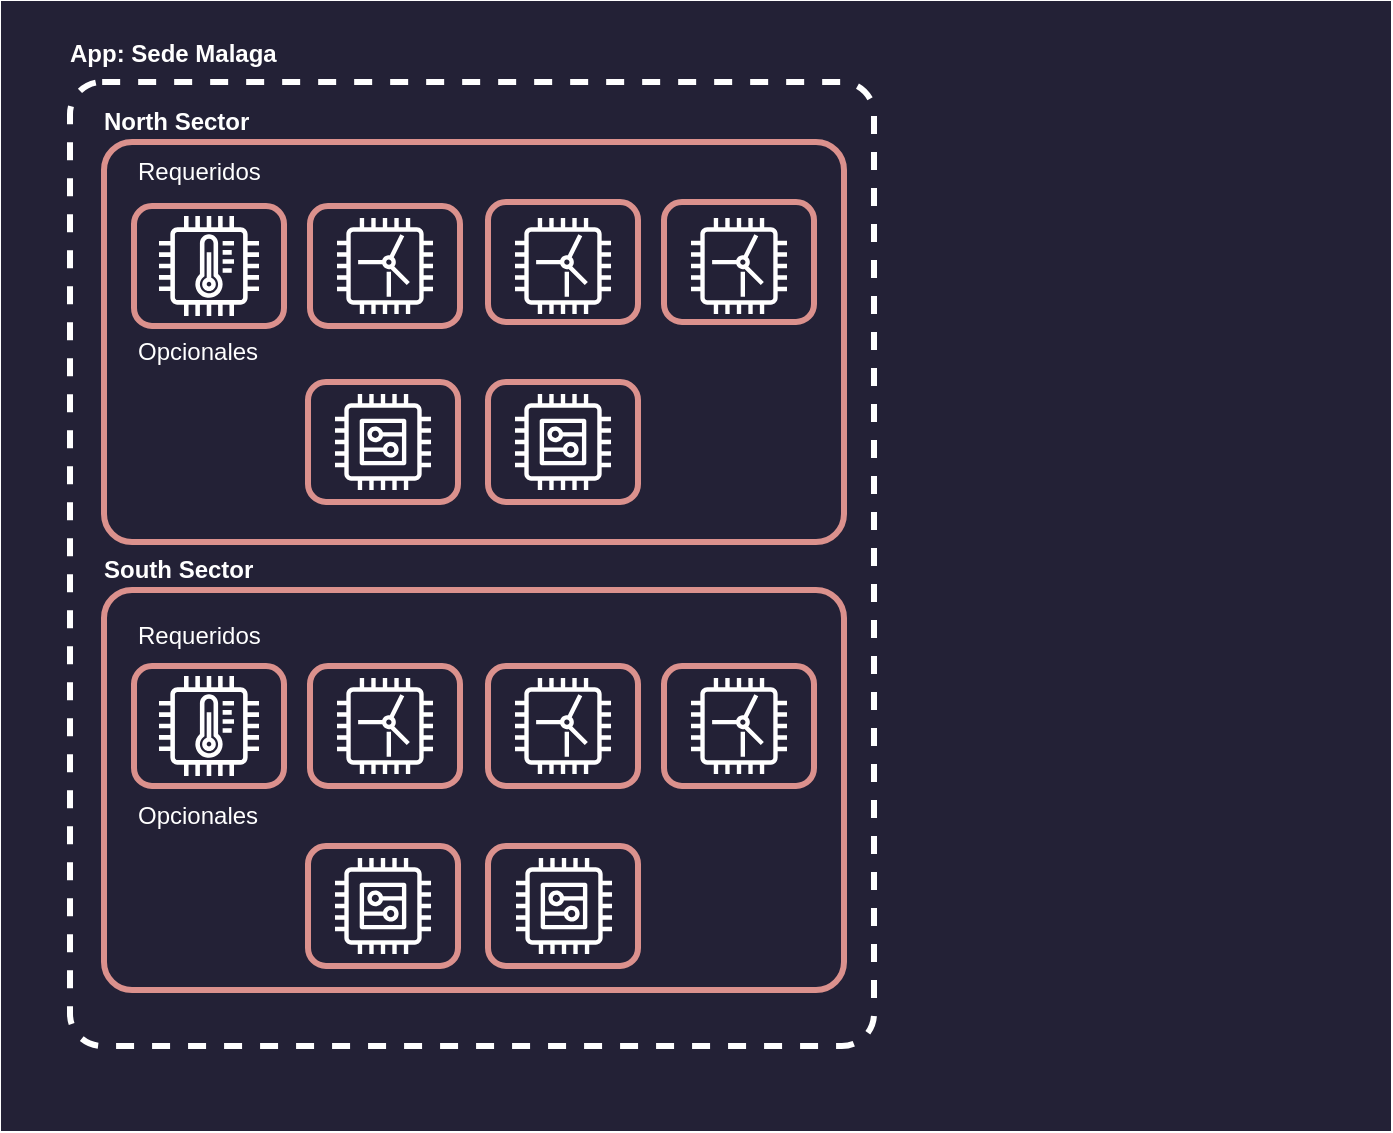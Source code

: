 <mxfile version="22.1.16" type="device">
  <diagram name="Page-1" id="UgkzKDdlbD2YLOSZ790F">
    <mxGraphModel dx="584" dy="836" grid="1" gridSize="10" guides="1" tooltips="1" connect="1" arrows="1" fold="1" page="1" pageScale="1" pageWidth="850" pageHeight="1100" math="0" shadow="0">
      <root>
        <mxCell id="0" />
        <mxCell id="1" parent="0" />
        <mxCell id="WaaS-qGKVErQEOPKYESH-2" value="" style="group;fillColor=#232136;strokeColor=#232136;strokeWidth=25;container=0;" parent="1" vertex="1" connectable="0">
          <mxGeometry x="950" y="440" width="670" height="540" as="geometry" />
        </mxCell>
        <mxCell id="9AoiroFoVsxQzHGqrJnJ-1" value="" style="group" vertex="1" connectable="0" parent="1">
          <mxGeometry x="970" y="440" width="404" height="510" as="geometry" />
        </mxCell>
        <mxCell id="WaaS-qGKVErQEOPKYESH-108" value="" style="rounded=1;whiteSpace=wrap;html=1;labelBackgroundColor=none;strokeColor=#FFFFFF;strokeWidth=3;align=left;verticalAlign=top;fontFamily=Helvetica;fontSize=12;fontColor=#FFFFFF;fillColor=none;arcSize=4;dashed=1;" parent="9AoiroFoVsxQzHGqrJnJ-1" vertex="1">
          <mxGeometry x="2" y="28" width="402" height="482" as="geometry" />
        </mxCell>
        <mxCell id="WaaS-qGKVErQEOPKYESH-103" value="" style="group" parent="9AoiroFoVsxQzHGqrJnJ-1" vertex="1" connectable="0">
          <mxGeometry x="19" y="58" width="370" height="200" as="geometry" />
        </mxCell>
        <mxCell id="WaaS-qGKVErQEOPKYESH-18" value="" style="rounded=1;whiteSpace=wrap;html=1;labelBackgroundColor=none;strokeColor=#DB918D;strokeWidth=3;align=left;verticalAlign=top;fontFamily=Helvetica;fontSize=12;fontColor=#FFFFFF;fillColor=none;arcSize=7;container=0;" parent="WaaS-qGKVErQEOPKYESH-103" vertex="1">
          <mxGeometry width="370" height="200" as="geometry" />
        </mxCell>
        <mxCell id="WaaS-qGKVErQEOPKYESH-21" value="" style="rounded=1;whiteSpace=wrap;html=1;labelBackgroundColor=none;strokeColor=#DB918D;strokeWidth=3;align=left;verticalAlign=top;fontFamily=Helvetica;fontSize=12;fontColor=#FFFFFF;fillColor=none;container=0;" parent="WaaS-qGKVErQEOPKYESH-103" vertex="1">
          <mxGeometry x="192" y="120" width="75" height="60" as="geometry" />
        </mxCell>
        <mxCell id="WaaS-qGKVErQEOPKYESH-22" value="" style="rounded=1;whiteSpace=wrap;html=1;labelBackgroundColor=none;strokeColor=#DB918D;strokeWidth=3;align=left;verticalAlign=top;fontFamily=Helvetica;fontSize=12;fontColor=#FFFFFF;fillColor=none;container=0;" parent="WaaS-qGKVErQEOPKYESH-103" vertex="1">
          <mxGeometry x="102" y="120" width="75" height="60" as="geometry" />
        </mxCell>
        <mxCell id="WaaS-qGKVErQEOPKYESH-27" value="" style="rounded=1;whiteSpace=wrap;html=1;labelBackgroundColor=none;strokeColor=#DB918D;strokeWidth=3;align=left;verticalAlign=top;fontFamily=Helvetica;fontSize=12;fontColor=#FFFFFF;fillColor=none;container=0;" parent="WaaS-qGKVErQEOPKYESH-103" vertex="1">
          <mxGeometry x="103" y="32" width="75" height="60" as="geometry" />
        </mxCell>
        <mxCell id="WaaS-qGKVErQEOPKYESH-28" value="" style="rounded=1;whiteSpace=wrap;html=1;labelBackgroundColor=none;strokeColor=#DB918D;strokeWidth=3;align=left;verticalAlign=top;fontFamily=Helvetica;fontSize=12;fontColor=#FFFFFF;fillColor=none;container=0;" parent="WaaS-qGKVErQEOPKYESH-103" vertex="1">
          <mxGeometry x="15" y="32" width="75" height="60" as="geometry" />
        </mxCell>
        <mxCell id="WaaS-qGKVErQEOPKYESH-29" value="" style="rounded=1;whiteSpace=wrap;html=1;labelBackgroundColor=none;strokeColor=#DB918D;strokeWidth=3;align=left;verticalAlign=top;fontFamily=Helvetica;fontSize=12;fontColor=#FFFFFF;fillColor=none;container=0;" parent="WaaS-qGKVErQEOPKYESH-103" vertex="1">
          <mxGeometry x="192" y="30" width="75" height="60" as="geometry" />
        </mxCell>
        <mxCell id="WaaS-qGKVErQEOPKYESH-30" value="" style="rounded=1;whiteSpace=wrap;html=1;labelBackgroundColor=none;strokeColor=#DB918D;strokeWidth=3;align=left;verticalAlign=top;fontFamily=Helvetica;fontSize=12;fontColor=#FFFFFF;fillColor=none;container=0;" parent="WaaS-qGKVErQEOPKYESH-103" vertex="1">
          <mxGeometry x="280" y="30" width="75" height="60" as="geometry" />
        </mxCell>
        <mxCell id="WaaS-qGKVErQEOPKYESH-31" value="Requeridos" style="text;html=1;strokeColor=none;fillColor=none;align=left;verticalAlign=middle;whiteSpace=wrap;rounded=0;fontSize=12;fontFamily=Helvetica;fontColor=#FFFFFF;container=0;" parent="WaaS-qGKVErQEOPKYESH-103" vertex="1">
          <mxGeometry x="15" width="75" height="30" as="geometry" />
        </mxCell>
        <mxCell id="WaaS-qGKVErQEOPKYESH-32" value="Opcionales" style="text;html=1;strokeColor=none;fillColor=none;align=left;verticalAlign=middle;whiteSpace=wrap;rounded=0;fontSize=12;fontFamily=Helvetica;fontColor=#FFFFFF;container=0;" parent="WaaS-qGKVErQEOPKYESH-103" vertex="1">
          <mxGeometry x="15" y="90" width="75" height="30" as="geometry" />
        </mxCell>
        <mxCell id="WaaS-qGKVErQEOPKYESH-81" value="" style="sketch=0;outlineConnect=0;dashed=0;verticalLabelPosition=bottom;verticalAlign=top;align=center;html=1;fontSize=12;fontStyle=0;aspect=fixed;pointerEvents=1;shape=mxgraph.aws4.iot_thing_temperature_sensor;rounded=1;labelBackgroundColor=none;strokeWidth=3;fontFamily=Helvetica;" parent="WaaS-qGKVErQEOPKYESH-103" vertex="1">
          <mxGeometry x="27.5" y="37" width="50" height="50" as="geometry" />
        </mxCell>
        <mxCell id="WaaS-qGKVErQEOPKYESH-86" value="" style="sketch=0;outlineConnect=0;fontColor=#232F3E;gradientColor=none;strokeColor=#FFFFFF;fillColor=none;dashed=0;verticalLabelPosition=bottom;verticalAlign=top;align=center;html=1;fontSize=12;fontStyle=0;aspect=fixed;shape=mxgraph.aws4.resourceIcon;resIcon=mxgraph.aws4.windfarm;rounded=1;labelBackgroundColor=none;strokeWidth=3;fontFamily=Helvetica;" parent="WaaS-qGKVErQEOPKYESH-103" vertex="1">
          <mxGeometry x="110.5" y="32" width="60" height="60" as="geometry" />
        </mxCell>
        <mxCell id="WaaS-qGKVErQEOPKYESH-87" value="" style="sketch=0;outlineConnect=0;fontColor=#232F3E;gradientColor=none;strokeColor=#FFFFFF;fillColor=none;dashed=0;verticalLabelPosition=bottom;verticalAlign=top;align=center;html=1;fontSize=12;fontStyle=0;aspect=fixed;shape=mxgraph.aws4.resourceIcon;resIcon=mxgraph.aws4.windfarm;rounded=1;labelBackgroundColor=none;strokeWidth=3;fontFamily=Helvetica;" parent="WaaS-qGKVErQEOPKYESH-103" vertex="1">
          <mxGeometry x="199.5" y="32" width="60" height="60" as="geometry" />
        </mxCell>
        <mxCell id="WaaS-qGKVErQEOPKYESH-88" value="" style="sketch=0;outlineConnect=0;fontColor=#232F3E;gradientColor=none;strokeColor=#FFFFFF;fillColor=none;dashed=0;verticalLabelPosition=bottom;verticalAlign=top;align=center;html=1;fontSize=12;fontStyle=0;aspect=fixed;shape=mxgraph.aws4.resourceIcon;resIcon=mxgraph.aws4.windfarm;rounded=1;labelBackgroundColor=none;strokeWidth=3;fontFamily=Helvetica;" parent="WaaS-qGKVErQEOPKYESH-103" vertex="1">
          <mxGeometry x="287.5" y="32" width="60" height="60" as="geometry" />
        </mxCell>
        <mxCell id="WaaS-qGKVErQEOPKYESH-95" value="" style="sketch=0;outlineConnect=0;fontColor=#232F3E;gradientColor=none;strokeColor=#FFFFFF;fillColor=none;dashed=0;verticalLabelPosition=bottom;verticalAlign=top;align=center;html=1;fontSize=12;fontStyle=0;aspect=fixed;shape=mxgraph.aws4.resourceIcon;resIcon=mxgraph.aws4.generic;rounded=1;labelBackgroundColor=none;strokeWidth=3;fontFamily=Helvetica;" parent="WaaS-qGKVErQEOPKYESH-103" vertex="1">
          <mxGeometry x="109.5" y="120" width="60" height="60" as="geometry" />
        </mxCell>
        <mxCell id="WaaS-qGKVErQEOPKYESH-96" value="" style="sketch=0;outlineConnect=0;fontColor=#232F3E;gradientColor=none;strokeColor=#FFFFFF;fillColor=none;dashed=0;verticalLabelPosition=bottom;verticalAlign=top;align=center;html=1;fontSize=12;fontStyle=0;aspect=fixed;shape=mxgraph.aws4.resourceIcon;resIcon=mxgraph.aws4.generic;rounded=1;labelBackgroundColor=none;strokeWidth=3;fontFamily=Helvetica;" parent="WaaS-qGKVErQEOPKYESH-103" vertex="1">
          <mxGeometry x="199.5" y="120" width="60" height="60" as="geometry" />
        </mxCell>
        <mxCell id="WaaS-qGKVErQEOPKYESH-104" value="" style="group" parent="9AoiroFoVsxQzHGqrJnJ-1" vertex="1" connectable="0">
          <mxGeometry x="19" y="282" width="370" height="200" as="geometry" />
        </mxCell>
        <mxCell id="WaaS-qGKVErQEOPKYESH-69" value="" style="rounded=1;whiteSpace=wrap;html=1;labelBackgroundColor=none;strokeColor=#DB918D;strokeWidth=3;align=left;verticalAlign=top;fontFamily=Helvetica;fontSize=12;fontColor=#FFFFFF;fillColor=none;arcSize=7;container=0;" parent="WaaS-qGKVErQEOPKYESH-104" vertex="1">
          <mxGeometry width="370" height="200" as="geometry" />
        </mxCell>
        <mxCell id="WaaS-qGKVErQEOPKYESH-71" value="" style="rounded=1;whiteSpace=wrap;html=1;labelBackgroundColor=none;strokeColor=#DB918D;strokeWidth=3;align=left;verticalAlign=top;fontFamily=Helvetica;fontSize=12;fontColor=#FFFFFF;fillColor=none;container=0;" parent="WaaS-qGKVErQEOPKYESH-104" vertex="1">
          <mxGeometry x="192" y="128" width="75" height="60" as="geometry" />
        </mxCell>
        <mxCell id="WaaS-qGKVErQEOPKYESH-72" value="" style="rounded=1;whiteSpace=wrap;html=1;labelBackgroundColor=none;strokeColor=#DB918D;strokeWidth=3;align=left;verticalAlign=top;fontFamily=Helvetica;fontSize=12;fontColor=#FFFFFF;fillColor=none;container=0;" parent="WaaS-qGKVErQEOPKYESH-104" vertex="1">
          <mxGeometry x="102" y="128" width="75" height="60" as="geometry" />
        </mxCell>
        <mxCell id="WaaS-qGKVErQEOPKYESH-74" value="" style="rounded=1;whiteSpace=wrap;html=1;labelBackgroundColor=none;strokeColor=#DB918D;strokeWidth=3;align=left;verticalAlign=top;fontFamily=Helvetica;fontSize=12;fontColor=#FFFFFF;fillColor=none;container=0;" parent="WaaS-qGKVErQEOPKYESH-104" vertex="1">
          <mxGeometry x="15" y="38" width="75" height="60" as="geometry" />
        </mxCell>
        <mxCell id="WaaS-qGKVErQEOPKYESH-75" value="" style="rounded=1;whiteSpace=wrap;html=1;labelBackgroundColor=none;strokeColor=#DB918D;strokeWidth=3;align=left;verticalAlign=top;fontFamily=Helvetica;fontSize=12;fontColor=#FFFFFF;fillColor=none;container=0;" parent="WaaS-qGKVErQEOPKYESH-104" vertex="1">
          <mxGeometry x="103" y="38" width="75" height="60" as="geometry" />
        </mxCell>
        <mxCell id="WaaS-qGKVErQEOPKYESH-76" value="" style="rounded=1;whiteSpace=wrap;html=1;labelBackgroundColor=none;strokeColor=#DB918D;strokeWidth=3;align=left;verticalAlign=top;fontFamily=Helvetica;fontSize=12;fontColor=#FFFFFF;fillColor=none;container=0;" parent="WaaS-qGKVErQEOPKYESH-104" vertex="1">
          <mxGeometry x="192" y="38" width="75" height="60" as="geometry" />
        </mxCell>
        <mxCell id="WaaS-qGKVErQEOPKYESH-77" value="" style="rounded=1;whiteSpace=wrap;html=1;labelBackgroundColor=none;strokeColor=#DB918D;strokeWidth=3;align=left;verticalAlign=top;fontFamily=Helvetica;fontSize=12;fontColor=#FFFFFF;fillColor=none;container=0;" parent="WaaS-qGKVErQEOPKYESH-104" vertex="1">
          <mxGeometry x="280" y="38" width="75" height="60" as="geometry" />
        </mxCell>
        <mxCell id="WaaS-qGKVErQEOPKYESH-78" value="Requeridos" style="text;html=1;strokeColor=none;fillColor=none;align=left;verticalAlign=middle;whiteSpace=wrap;rounded=0;fontSize=12;fontFamily=Helvetica;fontColor=#FFFFFF;container=0;" parent="WaaS-qGKVErQEOPKYESH-104" vertex="1">
          <mxGeometry x="15" y="8" width="75" height="30" as="geometry" />
        </mxCell>
        <mxCell id="WaaS-qGKVErQEOPKYESH-79" value="Opcionales" style="text;html=1;strokeColor=none;fillColor=none;align=left;verticalAlign=middle;whiteSpace=wrap;rounded=0;fontSize=12;fontFamily=Helvetica;fontColor=#FFFFFF;container=0;" parent="WaaS-qGKVErQEOPKYESH-104" vertex="1">
          <mxGeometry x="15" y="98" width="75" height="30" as="geometry" />
        </mxCell>
        <mxCell id="WaaS-qGKVErQEOPKYESH-84" value="" style="sketch=0;outlineConnect=0;dashed=0;verticalLabelPosition=bottom;verticalAlign=top;align=center;html=1;fontSize=12;fontStyle=0;aspect=fixed;pointerEvents=1;shape=mxgraph.aws4.iot_thing_temperature_sensor;rounded=1;labelBackgroundColor=none;strokeWidth=3;fontFamily=Helvetica;" parent="WaaS-qGKVErQEOPKYESH-104" vertex="1">
          <mxGeometry x="27.5" y="43" width="50" height="50" as="geometry" />
        </mxCell>
        <mxCell id="WaaS-qGKVErQEOPKYESH-89" value="" style="sketch=0;outlineConnect=0;fontColor=#232F3E;gradientColor=none;strokeColor=#FFFFFF;fillColor=none;dashed=0;verticalLabelPosition=bottom;verticalAlign=top;align=center;html=1;fontSize=12;fontStyle=0;aspect=fixed;shape=mxgraph.aws4.resourceIcon;resIcon=mxgraph.aws4.windfarm;rounded=1;labelBackgroundColor=none;strokeWidth=3;fontFamily=Helvetica;" parent="WaaS-qGKVErQEOPKYESH-104" vertex="1">
          <mxGeometry x="110.5" y="38" width="60" height="60" as="geometry" />
        </mxCell>
        <mxCell id="WaaS-qGKVErQEOPKYESH-90" value="" style="sketch=0;outlineConnect=0;fontColor=#232F3E;gradientColor=none;strokeColor=#FFFFFF;fillColor=none;dashed=0;verticalLabelPosition=bottom;verticalAlign=top;align=center;html=1;fontSize=12;fontStyle=0;aspect=fixed;shape=mxgraph.aws4.resourceIcon;resIcon=mxgraph.aws4.windfarm;rounded=1;labelBackgroundColor=none;strokeWidth=3;fontFamily=Helvetica;" parent="WaaS-qGKVErQEOPKYESH-104" vertex="1">
          <mxGeometry x="199.5" y="38" width="60" height="60" as="geometry" />
        </mxCell>
        <mxCell id="WaaS-qGKVErQEOPKYESH-91" value="" style="sketch=0;outlineConnect=0;fontColor=#232F3E;gradientColor=none;strokeColor=#FFFFFF;fillColor=none;dashed=0;verticalLabelPosition=bottom;verticalAlign=top;align=center;html=1;fontSize=12;fontStyle=0;aspect=fixed;shape=mxgraph.aws4.resourceIcon;resIcon=mxgraph.aws4.windfarm;rounded=1;labelBackgroundColor=none;strokeWidth=3;fontFamily=Helvetica;" parent="WaaS-qGKVErQEOPKYESH-104" vertex="1">
          <mxGeometry x="287.5" y="38" width="60" height="60" as="geometry" />
        </mxCell>
        <mxCell id="WaaS-qGKVErQEOPKYESH-98" value="" style="sketch=0;outlineConnect=0;fontColor=#232F3E;gradientColor=none;strokeColor=#FFFFFF;fillColor=none;dashed=0;verticalLabelPosition=bottom;verticalAlign=top;align=center;html=1;fontSize=12;fontStyle=0;aspect=fixed;shape=mxgraph.aws4.resourceIcon;resIcon=mxgraph.aws4.generic;rounded=1;labelBackgroundColor=none;strokeWidth=3;fontFamily=Helvetica;" parent="WaaS-qGKVErQEOPKYESH-104" vertex="1">
          <mxGeometry x="109.5" y="128" width="60" height="60" as="geometry" />
        </mxCell>
        <mxCell id="WaaS-qGKVErQEOPKYESH-100" value="" style="sketch=0;outlineConnect=0;fontColor=#232F3E;gradientColor=none;strokeColor=#FFFFFF;fillColor=none;dashed=0;verticalLabelPosition=bottom;verticalAlign=top;align=center;html=1;fontSize=12;fontStyle=0;aspect=fixed;shape=mxgraph.aws4.resourceIcon;resIcon=mxgraph.aws4.generic;rounded=1;labelBackgroundColor=none;strokeWidth=3;fontFamily=Helvetica;" parent="WaaS-qGKVErQEOPKYESH-104" vertex="1">
          <mxGeometry x="200" y="128" width="60" height="60" as="geometry" />
        </mxCell>
        <mxCell id="WaaS-qGKVErQEOPKYESH-105" value="&lt;b style=&quot;border-color: var(--border-color); color: rgb(255, 255, 255); font-family: Helvetica; font-size: 12px; font-style: normal; font-variant-ligatures: normal; font-variant-caps: normal; letter-spacing: normal; orphans: 2; text-align: center; text-indent: 0px; text-transform: none; widows: 2; word-spacing: 0px; -webkit-text-stroke-width: 0px; text-decoration-thickness: initial; text-decoration-style: initial; text-decoration-color: initial;&quot;&gt;North Sector&lt;/b&gt;" style="text;whiteSpace=wrap;html=1;fontSize=12;fontFamily=Helvetica;fontColor=#FFFFFF;" parent="9AoiroFoVsxQzHGqrJnJ-1" vertex="1">
          <mxGeometry x="17" y="34" width="110" height="40" as="geometry" />
        </mxCell>
        <mxCell id="WaaS-qGKVErQEOPKYESH-106" value="&lt;b style=&quot;border-color: var(--border-color); color: rgb(255, 255, 255); font-family: Helvetica; font-size: 12px; font-style: normal; font-variant-ligatures: normal; font-variant-caps: normal; letter-spacing: normal; orphans: 2; text-align: center; text-indent: 0px; text-transform: none; widows: 2; word-spacing: 0px; -webkit-text-stroke-width: 0px; text-decoration-thickness: initial; text-decoration-style: initial; text-decoration-color: initial;&quot;&gt;South Sector&lt;/b&gt;" style="text;whiteSpace=wrap;html=1;fontSize=12;fontFamily=Helvetica;fontColor=#FFFFFF;" parent="9AoiroFoVsxQzHGqrJnJ-1" vertex="1">
          <mxGeometry x="17" y="258" width="110" height="40" as="geometry" />
        </mxCell>
        <mxCell id="WaaS-qGKVErQEOPKYESH-149" value="&lt;div style=&quot;text-align: center;&quot;&gt;&lt;span style=&quot;background-color: initial;&quot;&gt;&lt;b&gt;App: Sede Malaga&lt;/b&gt;&lt;/span&gt;&lt;/div&gt;" style="text;whiteSpace=wrap;html=1;fontSize=12;fontFamily=Helvetica;fontColor=#FFFFFF;" parent="9AoiroFoVsxQzHGqrJnJ-1" vertex="1">
          <mxGeometry width="110" height="40" as="geometry" />
        </mxCell>
      </root>
    </mxGraphModel>
  </diagram>
</mxfile>
